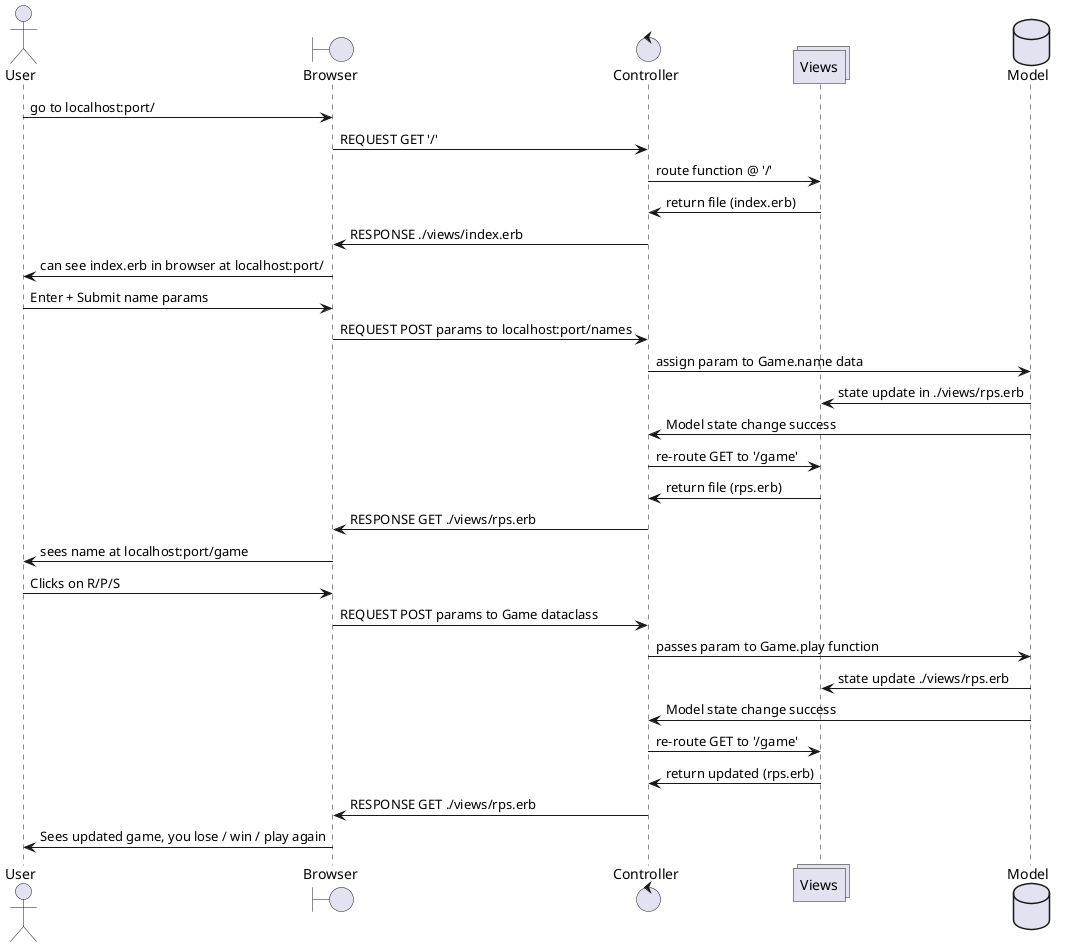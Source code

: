 
       ┌─┐
       ║"│
       └┬┘
       ┌┼┐
        │                                           ┌───────┐                                   ┌──────────┐                ┌─────┐                          ┌─────┐
       ┌┴┐                                          │Browser│                                   │Controller│                │Views│                          │Model│
      User                                          └───┬───┘                                   └────┬─────┘                └─────┘                          └──┬──┘
       │              go to localhost:port/             │                                            │                         │                                │
       │ ───────────────────────────────────────────────>                                            │                         │                                │
       │                                                │                                            │                         │                                │
       │                                                │               REQUEST GET '/'              │                         │                                │
       │                                                │ ───────────────────────────────────────────>                         │                                │
       │                                                │                                            │                         │                                │
       │                                                │                                            │   route function @ '/'  │                                │
       │                                                │                                            │ ────────────────────────>                                │
       │                                                │                                            │                         │                                │
       │                                                │                                            │ return file (index.erb) │                                │
       │                                                │                                            │ <────────────────────────                                │
       │                                                │                                            │                         │                                │
       │                                                │         RESPONSE ./views/index.erb         │                         │                                │
       │                                                │ <───────────────────────────────────────────                         │                                │
       │                                                │                                            │                         │                                │
       │ can see index.erb in browser at localhost:port/│                                            │                         │                                │
       │ <───────────────────────────────────────────────                                            │                         │                                │
       │                                                │                                            │                         │                                │
       │           Enter + Submit name params           │                                            │                         │                                │
       │ ───────────────────────────────────────────────>                                            │                         │                                │
       │                                                │                                            │                         │                                │
       │                                                │ REQUEST POST params to localhost:port/names│                         │                                │
       │                                                │ ───────────────────────────────────────────>                         │                                │
       │                                                │                                            │                         │                                │
       │                                                │                                            │              assign param to Game.name data              │
       │                                                │                                            │ ─────────────────────────────────────────────────────────>
       │                                                │                                            │                         │                                │
       │                                                │                                            │                         │ state update in ./views/rps.erb│
       │                                                │                                            │                         │ <───────────────────────────────
       │                                                │                                            │                         │                                │
       │                                                │                                            │                Model state change success                │
       │                                                │                                            │ <─────────────────────────────────────────────────────────
       │                                                │                                            │                         │                                │
       │                                                │                                            │ re-route GET to '/game' │                                │
       │                                                │                                            │ ────────────────────────>                                │
       │                                                │                                            │                         │                                │
       │                                                │                                            │  return file (rps.erb)  │                                │
       │                                                │                                            │ <────────────────────────                                │
       │                                                │                                            │                         │                                │
       │                                                │        RESPONSE GET ./views/rps.erb        │                         │                                │
       │                                                │ <───────────────────────────────────────────                         │                                │
       │                                                │                                            │                         │                                │
       │        sees name at localhost:port/game        │                                            │                         │                                │
       │ <───────────────────────────────────────────────                                            │                         │                                │
       │                                                │                                            │                         │                                │
       │                 Clicks on R/P/S                │                                            │                         │                                │
       │ ───────────────────────────────────────────────>                                            │                         │                                │
       │                                                │                                            │                         │                                │
       │                                                │    REQUEST POST params to Game dataclass   │                         │                                │
       │                                                │ ───────────────────────────────────────────>                         │                                │
       │                                                │                                            │                         │                                │
       │                                                │                                            │            passes param to Game.play function            │
       │                                                │                                            │ ─────────────────────────────────────────────────────────>
       │                                                │                                            │                         │                                │
       │                                                │                                            │                         │  state update ./views/rps.erb  │
       │                                                │                                            │                         │ <───────────────────────────────
       │                                                │                                            │                         │                                │
       │                                                │                                            │                Model state change success                │
       │                                                │                                            │ <─────────────────────────────────────────────────────────
       │                                                │                                            │                         │                                │
       │                                                │                                            │ re-route GET to '/game' │                                │
       │                                                │                                            │ ────────────────────────>                                │
       │                                                │                                            │                         │                                │
       │                                                │                                            │ return updated (rps.erb)│                                │
       │                                                │                                            │ <────────────────────────                                │
       │                                                │                                            │                         │                                │
       │                                                │        RESPONSE GET ./views/rps.erb        │                         │                                │
       │                                                │ <───────────────────────────────────────────                         │                                │
       │                                                │                                            │                         │                                │
       │ Sees updated game, you lose / win / play again │                                            │                         │                                │
       │ <───────────────────────────────────────────────                                            │                         │                                │
      User                                          ┌───┴───┐                                   ┌────┴─────┐                ┌─────┐                          ┌──┴──┐
       ┌─┐                                          │Browser│                                   │Controller│                │Views│                          │Model│
       ║"│                                          └───────┘                                   └──────────┘                └─────┘                          └─────┘
       └┬┘
       ┌┼┐
        │
       ┌┴┐

@startuml

actor User

boundary Browser

control Controller

collections Views

database Model

User -> Browser : go to localhost:port/
Browser -> Controller : REQUEST GET '/'
Controller -> Views : route function @ '/'
Views -> Controller : return file (index.erb)
Controller -> Browser : RESPONSE ./views/index.erb
Browser -> User : can see index.erb in browser at localhost:port/

User -> Browser : Enter + Submit name params
Browser -> Controller : REQUEST POST params to localhost:port/names
Controller -> Model : assign param to Game.name data
Model -> Views : state update in ./views/rps.erb
Model -> Controller : Model state change success
Controller -> Views : re-route GET to '/game'
Views -> Controller : return file (rps.erb)
Controller -> Browser : RESPONSE GET ./views/rps.erb
Browser -> User : sees name at localhost:port/game

User -> Browser : Clicks on R/P/S
Browser -> Controller : REQUEST POST params to Game dataclass
Controller -> Model : passes param to Game.play function
Model -> Views : state update ./views/rps.erb
Model -> Controller : Model state change success
Controller -> Views : re-route GET to '/game'
Views -> Controller : return updated (rps.erb)
Controller -> Browser : RESPONSE GET ./views/rps.erb
Browser -> User : Sees updated game, you lose / win / play again

@enduml

